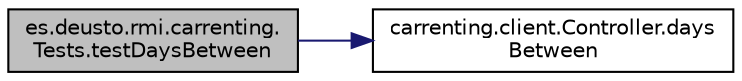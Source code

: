 digraph "es.deusto.rmi.carrenting.Tests.testDaysBetween"
{
 // LATEX_PDF_SIZE
  edge [fontname="Helvetica",fontsize="10",labelfontname="Helvetica",labelfontsize="10"];
  node [fontname="Helvetica",fontsize="10",shape=record];
  rankdir="LR";
  Node40 [label="es.deusto.rmi.carrenting.\lTests.testDaysBetween",height=0.2,width=0.4,color="black", fillcolor="grey75", style="filled", fontcolor="black",tooltip=" "];
  Node40 -> Node41 [color="midnightblue",fontsize="10",style="solid",fontname="Helvetica"];
  Node41 [label="carrenting.client.Controller.days\lBetween",height=0.2,width=0.4,color="black", fillcolor="white", style="filled",URL="$classcarrenting_1_1client_1_1_controller.html#adf3e50eccb845807f36a476e870717c8",tooltip=" "];
}
